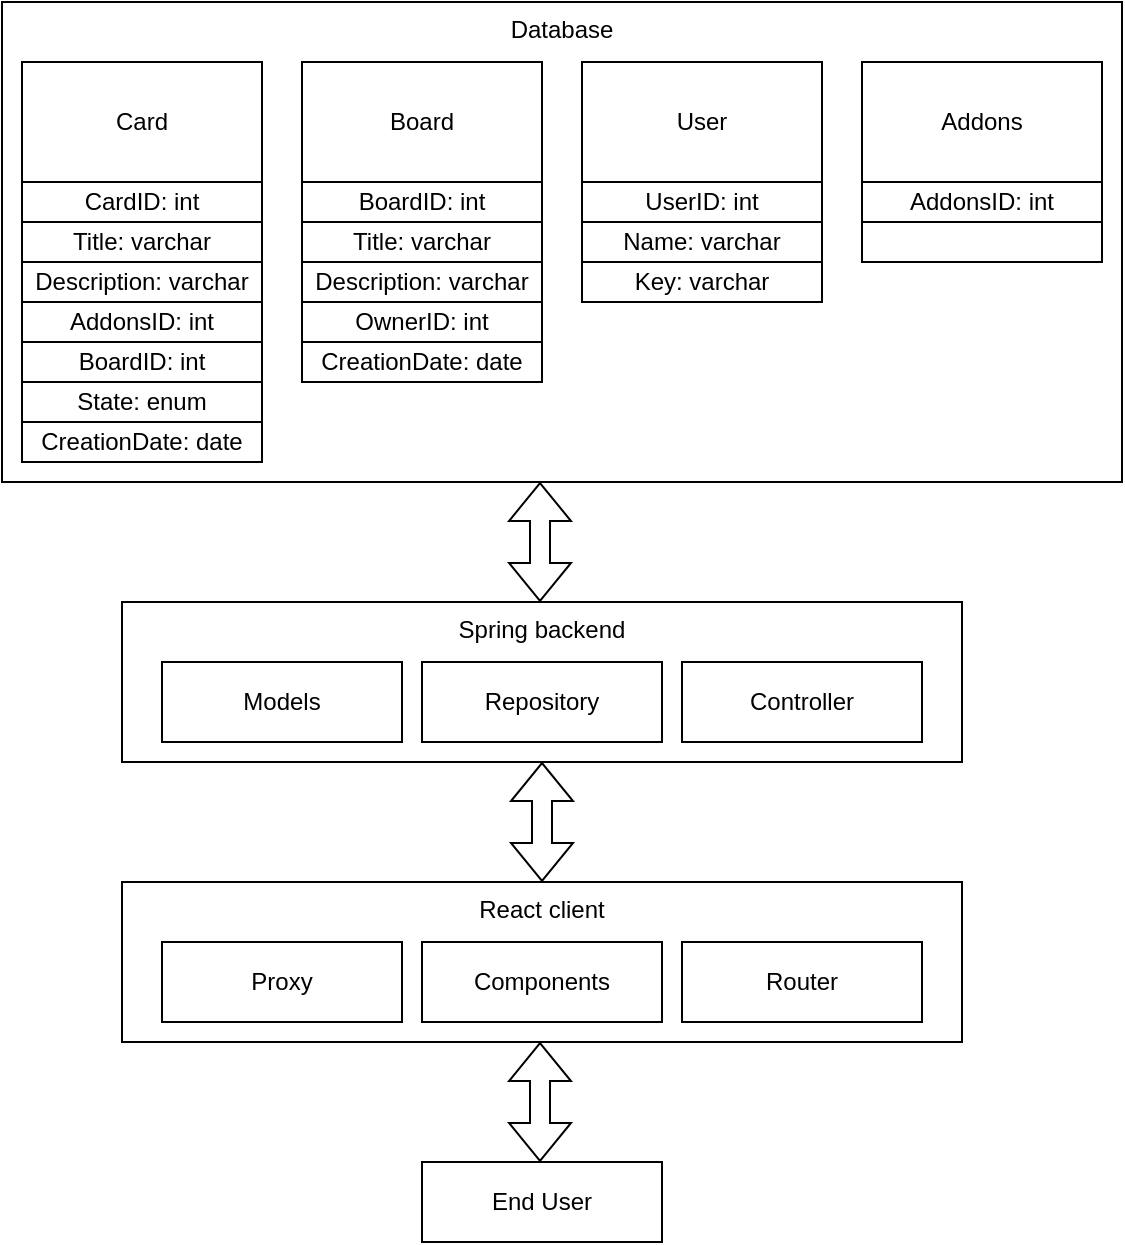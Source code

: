 <mxfile version="21.6.5" type="device">
  <diagram name="Strona-1" id="0S5HTdaQXU3geH7kFy-d">
    <mxGraphModel dx="1416" dy="818" grid="1" gridSize="10" guides="1" tooltips="1" connect="1" arrows="1" fold="1" page="1" pageScale="1" pageWidth="827" pageHeight="1169" math="0" shadow="0">
      <root>
        <mxCell id="0" />
        <mxCell id="1" parent="0" />
        <mxCell id="_bkOcaRzGGfpgI-r-Rjx-31" value="Database" style="rounded=0;whiteSpace=wrap;html=1;verticalAlign=top;" parent="1" vertex="1">
          <mxGeometry x="20" y="20" width="560" height="240" as="geometry" />
        </mxCell>
        <mxCell id="_bkOcaRzGGfpgI-r-Rjx-1" value="Card" style="rounded=0;whiteSpace=wrap;html=1;" parent="1" vertex="1">
          <mxGeometry x="30" y="50" width="120" height="60" as="geometry" />
        </mxCell>
        <mxCell id="_bkOcaRzGGfpgI-r-Rjx-2" value="CardID: int" style="rounded=0;whiteSpace=wrap;html=1;" parent="1" vertex="1">
          <mxGeometry x="30" y="110" width="120" height="20" as="geometry" />
        </mxCell>
        <mxCell id="_bkOcaRzGGfpgI-r-Rjx-3" value="Title: varchar" style="rounded=0;whiteSpace=wrap;html=1;" parent="1" vertex="1">
          <mxGeometry x="30" y="130" width="120" height="20" as="geometry" />
        </mxCell>
        <mxCell id="_bkOcaRzGGfpgI-r-Rjx-4" value="Description: varchar" style="rounded=0;whiteSpace=wrap;html=1;" parent="1" vertex="1">
          <mxGeometry x="30" y="150" width="120" height="20" as="geometry" />
        </mxCell>
        <mxCell id="_bkOcaRzGGfpgI-r-Rjx-5" value="BoardID: int" style="rounded=0;whiteSpace=wrap;html=1;" parent="1" vertex="1">
          <mxGeometry x="30" y="190" width="120" height="20" as="geometry" />
        </mxCell>
        <mxCell id="_bkOcaRzGGfpgI-r-Rjx-6" value="AddonsID: int" style="rounded=0;whiteSpace=wrap;html=1;" parent="1" vertex="1">
          <mxGeometry x="30" y="170" width="120" height="20" as="geometry" />
        </mxCell>
        <mxCell id="_bkOcaRzGGfpgI-r-Rjx-7" value="User" style="rounded=0;whiteSpace=wrap;html=1;" parent="1" vertex="1">
          <mxGeometry x="310" y="50" width="120" height="60" as="geometry" />
        </mxCell>
        <mxCell id="_bkOcaRzGGfpgI-r-Rjx-8" value="UserID: int" style="rounded=0;whiteSpace=wrap;html=1;" parent="1" vertex="1">
          <mxGeometry x="310" y="110" width="120" height="20" as="geometry" />
        </mxCell>
        <mxCell id="_bkOcaRzGGfpgI-r-Rjx-9" value="Name: varchar" style="rounded=0;whiteSpace=wrap;html=1;" parent="1" vertex="1">
          <mxGeometry x="310" y="130" width="120" height="20" as="geometry" />
        </mxCell>
        <mxCell id="_bkOcaRzGGfpgI-r-Rjx-13" value="Addons" style="rounded=0;whiteSpace=wrap;html=1;" parent="1" vertex="1">
          <mxGeometry x="450" y="50" width="120" height="60" as="geometry" />
        </mxCell>
        <mxCell id="_bkOcaRzGGfpgI-r-Rjx-14" value="AddonsID: int" style="rounded=0;whiteSpace=wrap;html=1;" parent="1" vertex="1">
          <mxGeometry x="450" y="110" width="120" height="20" as="geometry" />
        </mxCell>
        <mxCell id="_bkOcaRzGGfpgI-r-Rjx-15" value="" style="rounded=0;whiteSpace=wrap;html=1;" parent="1" vertex="1">
          <mxGeometry x="450" y="130" width="120" height="20" as="geometry" />
        </mxCell>
        <mxCell id="_bkOcaRzGGfpgI-r-Rjx-19" value="State: enum" style="rounded=0;whiteSpace=wrap;html=1;" parent="1" vertex="1">
          <mxGeometry x="30" y="210" width="120" height="20" as="geometry" />
        </mxCell>
        <mxCell id="_bkOcaRzGGfpgI-r-Rjx-20" value="Board" style="rounded=0;whiteSpace=wrap;html=1;" parent="1" vertex="1">
          <mxGeometry x="170" y="50" width="120" height="60" as="geometry" />
        </mxCell>
        <mxCell id="_bkOcaRzGGfpgI-r-Rjx-21" value="BoardID: int" style="rounded=0;whiteSpace=wrap;html=1;" parent="1" vertex="1">
          <mxGeometry x="170" y="110" width="120" height="20" as="geometry" />
        </mxCell>
        <mxCell id="_bkOcaRzGGfpgI-r-Rjx-22" value="Title: varchar" style="rounded=0;whiteSpace=wrap;html=1;" parent="1" vertex="1">
          <mxGeometry x="170" y="130" width="120" height="20" as="geometry" />
        </mxCell>
        <mxCell id="_bkOcaRzGGfpgI-r-Rjx-23" value="Description: varchar" style="rounded=0;whiteSpace=wrap;html=1;" parent="1" vertex="1">
          <mxGeometry x="170" y="150" width="120" height="20" as="geometry" />
        </mxCell>
        <mxCell id="_bkOcaRzGGfpgI-r-Rjx-24" value="OwnerID: int" style="rounded=0;whiteSpace=wrap;html=1;" parent="1" vertex="1">
          <mxGeometry x="170" y="170" width="120" height="20" as="geometry" />
        </mxCell>
        <mxCell id="_bkOcaRzGGfpgI-r-Rjx-27" value="Key: varchar" style="rounded=0;whiteSpace=wrap;html=1;" parent="1" vertex="1">
          <mxGeometry x="310" y="150" width="120" height="20" as="geometry" />
        </mxCell>
        <mxCell id="_bkOcaRzGGfpgI-r-Rjx-28" value="CreationDate: date" style="rounded=0;whiteSpace=wrap;html=1;" parent="1" vertex="1">
          <mxGeometry x="30" y="230" width="120" height="20" as="geometry" />
        </mxCell>
        <mxCell id="_bkOcaRzGGfpgI-r-Rjx-29" value="CreationDate: date" style="rounded=0;whiteSpace=wrap;html=1;" parent="1" vertex="1">
          <mxGeometry x="170" y="190" width="120" height="20" as="geometry" />
        </mxCell>
        <mxCell id="_bkOcaRzGGfpgI-r-Rjx-32" value="Spring backend" style="rounded=0;whiteSpace=wrap;html=1;verticalAlign=top;" parent="1" vertex="1">
          <mxGeometry x="80" y="320" width="420" height="80" as="geometry" />
        </mxCell>
        <mxCell id="_bkOcaRzGGfpgI-r-Rjx-35" value="Models" style="rounded=0;whiteSpace=wrap;html=1;" parent="1" vertex="1">
          <mxGeometry x="100" y="350" width="120" height="40" as="geometry" />
        </mxCell>
        <mxCell id="_bkOcaRzGGfpgI-r-Rjx-36" value="Repository" style="rounded=0;whiteSpace=wrap;html=1;" parent="1" vertex="1">
          <mxGeometry x="230" y="350" width="120" height="40" as="geometry" />
        </mxCell>
        <mxCell id="_bkOcaRzGGfpgI-r-Rjx-37" value="Controller" style="rounded=0;whiteSpace=wrap;html=1;" parent="1" vertex="1">
          <mxGeometry x="360" y="350" width="120" height="40" as="geometry" />
        </mxCell>
        <mxCell id="_bkOcaRzGGfpgI-r-Rjx-38" value="React client" style="rounded=0;whiteSpace=wrap;html=1;verticalAlign=top;" parent="1" vertex="1">
          <mxGeometry x="80" y="460" width="420" height="80" as="geometry" />
        </mxCell>
        <mxCell id="_bkOcaRzGGfpgI-r-Rjx-39" value="Proxy" style="rounded=0;whiteSpace=wrap;html=1;" parent="1" vertex="1">
          <mxGeometry x="100" y="490" width="120" height="40" as="geometry" />
        </mxCell>
        <mxCell id="_bkOcaRzGGfpgI-r-Rjx-40" value="Components" style="rounded=0;whiteSpace=wrap;html=1;" parent="1" vertex="1">
          <mxGeometry x="230" y="490" width="120" height="40" as="geometry" />
        </mxCell>
        <mxCell id="_bkOcaRzGGfpgI-r-Rjx-41" value="Router" style="rounded=0;whiteSpace=wrap;html=1;" parent="1" vertex="1">
          <mxGeometry x="360" y="490" width="120" height="40" as="geometry" />
        </mxCell>
        <mxCell id="Ki_kN1bXD41wCN3fVN-k-1" value="" style="shape=flexArrow;endArrow=classic;startArrow=classic;html=1;rounded=0;entryX=0.5;entryY=1;entryDx=0;entryDy=0;exitX=0.5;exitY=0;exitDx=0;exitDy=0;" edge="1" parent="1" source="_bkOcaRzGGfpgI-r-Rjx-38" target="_bkOcaRzGGfpgI-r-Rjx-32">
          <mxGeometry width="100" height="100" relative="1" as="geometry">
            <mxPoint x="360" y="480" as="sourcePoint" />
            <mxPoint x="460" y="380" as="targetPoint" />
          </mxGeometry>
        </mxCell>
        <mxCell id="Ki_kN1bXD41wCN3fVN-k-2" value="" style="shape=flexArrow;endArrow=classic;startArrow=classic;html=1;rounded=0;entryX=0.5;entryY=1;entryDx=0;entryDy=0;exitX=0.5;exitY=0;exitDx=0;exitDy=0;" edge="1" parent="1">
          <mxGeometry width="100" height="100" relative="1" as="geometry">
            <mxPoint x="289" y="320" as="sourcePoint" />
            <mxPoint x="289" y="260" as="targetPoint" />
          </mxGeometry>
        </mxCell>
        <mxCell id="Ki_kN1bXD41wCN3fVN-k-3" value="" style="shape=flexArrow;endArrow=classic;startArrow=classic;html=1;rounded=0;entryX=0.5;entryY=1;entryDx=0;entryDy=0;exitX=0.5;exitY=0;exitDx=0;exitDy=0;" edge="1" parent="1">
          <mxGeometry width="100" height="100" relative="1" as="geometry">
            <mxPoint x="289" y="600" as="sourcePoint" />
            <mxPoint x="289" y="540" as="targetPoint" />
          </mxGeometry>
        </mxCell>
        <mxCell id="Ki_kN1bXD41wCN3fVN-k-4" value="End User" style="rounded=0;whiteSpace=wrap;html=1;" vertex="1" parent="1">
          <mxGeometry x="230" y="600" width="120" height="40" as="geometry" />
        </mxCell>
      </root>
    </mxGraphModel>
  </diagram>
</mxfile>
